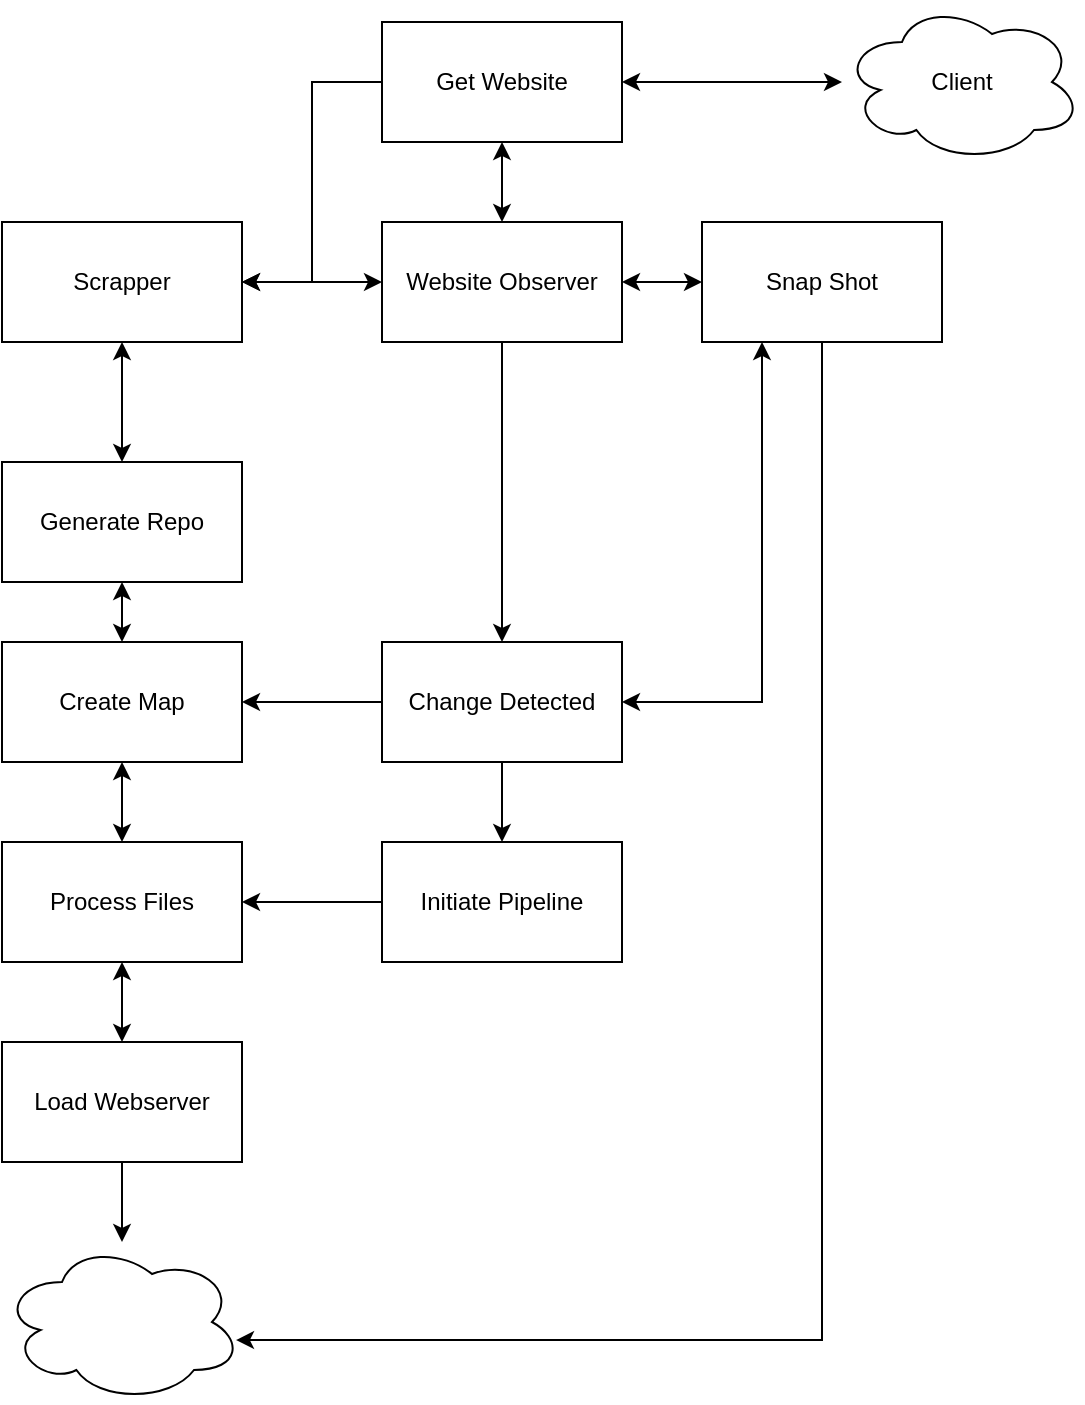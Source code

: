 <mxfile version="14.6.6" type="github">
  <diagram id="mkPTXDgTZ2xEW0pmStP5" name="Page-1">
    <mxGraphModel dx="1206" dy="791" grid="1" gridSize="10" guides="1" tooltips="1" connect="1" arrows="1" fold="1" page="1" pageScale="1" pageWidth="827" pageHeight="1169" math="0" shadow="0">
      <root>
        <mxCell id="0" />
        <mxCell id="1" parent="0" />
        <mxCell id="R3meh9dRYSSQywnfEcUZ-5" style="edgeStyle=orthogonalEdgeStyle;rounded=0;orthogonalLoop=1;jettySize=auto;html=1;entryX=1;entryY=0.5;entryDx=0;entryDy=0;startArrow=none;startFill=0;" parent="1" source="R3meh9dRYSSQywnfEcUZ-1" target="R3meh9dRYSSQywnfEcUZ-3" edge="1">
          <mxGeometry relative="1" as="geometry" />
        </mxCell>
        <mxCell id="R3meh9dRYSSQywnfEcUZ-18" style="edgeStyle=orthogonalEdgeStyle;rounded=0;orthogonalLoop=1;jettySize=auto;html=1;startArrow=classic;startFill=1;endArrow=classic;endFill=1;" parent="1" source="R3meh9dRYSSQywnfEcUZ-1" target="R3meh9dRYSSQywnfEcUZ-16" edge="1">
          <mxGeometry relative="1" as="geometry" />
        </mxCell>
        <mxCell id="R3meh9dRYSSQywnfEcUZ-1" value="Get Website" style="rounded=0;whiteSpace=wrap;html=1;" parent="1" vertex="1">
          <mxGeometry x="330" y="50" width="120" height="60" as="geometry" />
        </mxCell>
        <mxCell id="R3meh9dRYSSQywnfEcUZ-19" style="edgeStyle=orthogonalEdgeStyle;rounded=0;orthogonalLoop=1;jettySize=auto;html=1;entryX=1;entryY=0.5;entryDx=0;entryDy=0;startArrow=classic;startFill=1;" parent="1" source="R3meh9dRYSSQywnfEcUZ-2" target="R3meh9dRYSSQywnfEcUZ-1" edge="1">
          <mxGeometry relative="1" as="geometry" />
        </mxCell>
        <mxCell id="R3meh9dRYSSQywnfEcUZ-2" value="&lt;div&gt;Client&lt;/div&gt;" style="ellipse;shape=cloud;whiteSpace=wrap;html=1;" parent="1" vertex="1">
          <mxGeometry x="560" y="40" width="120" height="80" as="geometry" />
        </mxCell>
        <mxCell id="R3meh9dRYSSQywnfEcUZ-7" style="edgeStyle=orthogonalEdgeStyle;rounded=0;orthogonalLoop=1;jettySize=auto;html=1;startArrow=classic;startFill=1;entryX=0.5;entryY=0;entryDx=0;entryDy=0;" parent="1" source="R3meh9dRYSSQywnfEcUZ-3" target="R3meh9dRYSSQywnfEcUZ-6" edge="1">
          <mxGeometry relative="1" as="geometry">
            <Array as="points">
              <mxPoint x="200" y="250" />
              <mxPoint x="200" y="250" />
            </Array>
          </mxGeometry>
        </mxCell>
        <mxCell id="R3meh9dRYSSQywnfEcUZ-3" value="&lt;div&gt;Scrapper&lt;/div&gt;" style="rounded=0;whiteSpace=wrap;html=1;" parent="1" vertex="1">
          <mxGeometry x="140" y="150" width="120" height="60" as="geometry" />
        </mxCell>
        <mxCell id="R3meh9dRYSSQywnfEcUZ-12" style="edgeStyle=orthogonalEdgeStyle;rounded=0;orthogonalLoop=1;jettySize=auto;html=1;startArrow=classic;startFill=1;" parent="1" source="R3meh9dRYSSQywnfEcUZ-6" target="R3meh9dRYSSQywnfEcUZ-8" edge="1">
          <mxGeometry relative="1" as="geometry" />
        </mxCell>
        <mxCell id="R3meh9dRYSSQywnfEcUZ-6" value="Generate Repo" style="rounded=0;whiteSpace=wrap;html=1;" parent="1" vertex="1">
          <mxGeometry x="140" y="270" width="120" height="60" as="geometry" />
        </mxCell>
        <mxCell id="R3meh9dRYSSQywnfEcUZ-13" style="edgeStyle=orthogonalEdgeStyle;rounded=0;orthogonalLoop=1;jettySize=auto;html=1;entryX=0.5;entryY=0;entryDx=0;entryDy=0;startArrow=classic;startFill=1;" parent="1" source="R3meh9dRYSSQywnfEcUZ-8" target="R3meh9dRYSSQywnfEcUZ-10" edge="1">
          <mxGeometry relative="1" as="geometry" />
        </mxCell>
        <mxCell id="R3meh9dRYSSQywnfEcUZ-8" value="Create Map" style="rounded=0;whiteSpace=wrap;html=1;" parent="1" vertex="1">
          <mxGeometry x="140" y="360" width="120" height="60" as="geometry" />
        </mxCell>
        <mxCell id="R3meh9dRYSSQywnfEcUZ-15" style="edgeStyle=orthogonalEdgeStyle;rounded=0;orthogonalLoop=1;jettySize=auto;html=1;entryX=0.5;entryY=0;entryDx=0;entryDy=0;startArrow=classic;startFill=1;" parent="1" source="R3meh9dRYSSQywnfEcUZ-10" target="R3meh9dRYSSQywnfEcUZ-14" edge="1">
          <mxGeometry relative="1" as="geometry" />
        </mxCell>
        <mxCell id="R3meh9dRYSSQywnfEcUZ-10" value="Process Files" style="rounded=0;whiteSpace=wrap;html=1;" parent="1" vertex="1">
          <mxGeometry x="140" y="460" width="120" height="60" as="geometry" />
        </mxCell>
        <mxCell id="R5_sW2uFVExxH7Itth7Z-1" style="edgeStyle=orthogonalEdgeStyle;rounded=0;orthogonalLoop=1;jettySize=auto;html=1;startArrow=none;startFill=0;endArrow=classic;endFill=1;" edge="1" parent="1" source="R3meh9dRYSSQywnfEcUZ-14" target="R3meh9dRYSSQywnfEcUZ-31">
          <mxGeometry relative="1" as="geometry" />
        </mxCell>
        <mxCell id="R3meh9dRYSSQywnfEcUZ-14" value="Load Webserver" style="rounded=0;whiteSpace=wrap;html=1;" parent="1" vertex="1">
          <mxGeometry x="140" y="560" width="120" height="60" as="geometry" />
        </mxCell>
        <mxCell id="R3meh9dRYSSQywnfEcUZ-23" style="edgeStyle=orthogonalEdgeStyle;rounded=0;orthogonalLoop=1;jettySize=auto;html=1;entryX=0;entryY=0.5;entryDx=0;entryDy=0;startArrow=classic;startFill=1;" parent="1" source="R3meh9dRYSSQywnfEcUZ-16" target="R3meh9dRYSSQywnfEcUZ-17" edge="1">
          <mxGeometry relative="1" as="geometry" />
        </mxCell>
        <mxCell id="R3meh9dRYSSQywnfEcUZ-26" style="edgeStyle=orthogonalEdgeStyle;rounded=0;orthogonalLoop=1;jettySize=auto;html=1;startArrow=classic;startFill=1;" parent="1" source="R3meh9dRYSSQywnfEcUZ-16" target="R3meh9dRYSSQywnfEcUZ-3" edge="1">
          <mxGeometry relative="1" as="geometry" />
        </mxCell>
        <mxCell id="R5_sW2uFVExxH7Itth7Z-2" style="edgeStyle=orthogonalEdgeStyle;rounded=0;orthogonalLoop=1;jettySize=auto;html=1;startArrow=none;startFill=0;endArrow=classic;endFill=1;" edge="1" parent="1" source="R3meh9dRYSSQywnfEcUZ-16" target="R3meh9dRYSSQywnfEcUZ-21">
          <mxGeometry relative="1" as="geometry" />
        </mxCell>
        <mxCell id="R3meh9dRYSSQywnfEcUZ-16" value="Website Observer" style="rounded=0;whiteSpace=wrap;html=1;" parent="1" vertex="1">
          <mxGeometry x="330" y="150" width="120" height="60" as="geometry" />
        </mxCell>
        <mxCell id="R3meh9dRYSSQywnfEcUZ-24" style="edgeStyle=orthogonalEdgeStyle;rounded=0;orthogonalLoop=1;jettySize=auto;html=1;entryX=0.975;entryY=0.613;entryDx=0;entryDy=0;startArrow=none;startFill=0;entryPerimeter=0;" parent="1" source="R3meh9dRYSSQywnfEcUZ-17" target="R3meh9dRYSSQywnfEcUZ-31" edge="1">
          <mxGeometry relative="1" as="geometry">
            <Array as="points">
              <mxPoint x="550" y="709" />
            </Array>
          </mxGeometry>
        </mxCell>
        <mxCell id="R3meh9dRYSSQywnfEcUZ-17" value="Snap Shot" style="rounded=0;whiteSpace=wrap;html=1;" parent="1" vertex="1">
          <mxGeometry x="490" y="150" width="120" height="60" as="geometry" />
        </mxCell>
        <mxCell id="R3meh9dRYSSQywnfEcUZ-22" style="edgeStyle=orthogonalEdgeStyle;rounded=0;orthogonalLoop=1;jettySize=auto;html=1;entryX=1;entryY=0.5;entryDx=0;entryDy=0;startArrow=none;startFill=0;" parent="1" source="R3meh9dRYSSQywnfEcUZ-21" target="R3meh9dRYSSQywnfEcUZ-8" edge="1">
          <mxGeometry relative="1" as="geometry" />
        </mxCell>
        <mxCell id="R3meh9dRYSSQywnfEcUZ-25" style="edgeStyle=orthogonalEdgeStyle;rounded=0;orthogonalLoop=1;jettySize=auto;html=1;entryX=0.25;entryY=1;entryDx=0;entryDy=0;startArrow=classic;startFill=1;" parent="1" source="R3meh9dRYSSQywnfEcUZ-21" target="R3meh9dRYSSQywnfEcUZ-17" edge="1">
          <mxGeometry relative="1" as="geometry" />
        </mxCell>
        <mxCell id="R3meh9dRYSSQywnfEcUZ-34" style="edgeStyle=orthogonalEdgeStyle;rounded=0;orthogonalLoop=1;jettySize=auto;html=1;startArrow=none;startFill=0;endArrow=classic;endFill=1;" parent="1" source="R3meh9dRYSSQywnfEcUZ-21" target="R3meh9dRYSSQywnfEcUZ-33" edge="1">
          <mxGeometry relative="1" as="geometry" />
        </mxCell>
        <mxCell id="R3meh9dRYSSQywnfEcUZ-21" value="Change Detected" style="rounded=0;whiteSpace=wrap;html=1;" parent="1" vertex="1">
          <mxGeometry x="330" y="360" width="120" height="60" as="geometry" />
        </mxCell>
        <mxCell id="R3meh9dRYSSQywnfEcUZ-31" value="" style="ellipse;shape=cloud;whiteSpace=wrap;html=1;" parent="1" vertex="1">
          <mxGeometry x="140" y="660" width="120" height="80" as="geometry" />
        </mxCell>
        <mxCell id="R3meh9dRYSSQywnfEcUZ-35" style="edgeStyle=orthogonalEdgeStyle;rounded=0;orthogonalLoop=1;jettySize=auto;html=1;startArrow=none;startFill=0;endArrow=classic;endFill=1;" parent="1" source="R3meh9dRYSSQywnfEcUZ-33" target="R3meh9dRYSSQywnfEcUZ-10" edge="1">
          <mxGeometry relative="1" as="geometry" />
        </mxCell>
        <mxCell id="R3meh9dRYSSQywnfEcUZ-33" value="&lt;div&gt;Initiate Pipeline&lt;/div&gt;" style="rounded=0;whiteSpace=wrap;html=1;" parent="1" vertex="1">
          <mxGeometry x="330" y="460" width="120" height="60" as="geometry" />
        </mxCell>
      </root>
    </mxGraphModel>
  </diagram>
</mxfile>
